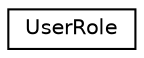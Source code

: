 digraph "Graphical Class Hierarchy"
{
 // LATEX_PDF_SIZE
  edge [fontname="Helvetica",fontsize="10",labelfontname="Helvetica",labelfontsize="10"];
  node [fontname="Helvetica",fontsize="10",shape=record];
  rankdir="LR";
  Node0 [label="UserRole",height=0.2,width=0.4,color="black", fillcolor="white", style="filled",URL="$classUserRole.html",tooltip=" "];
}
